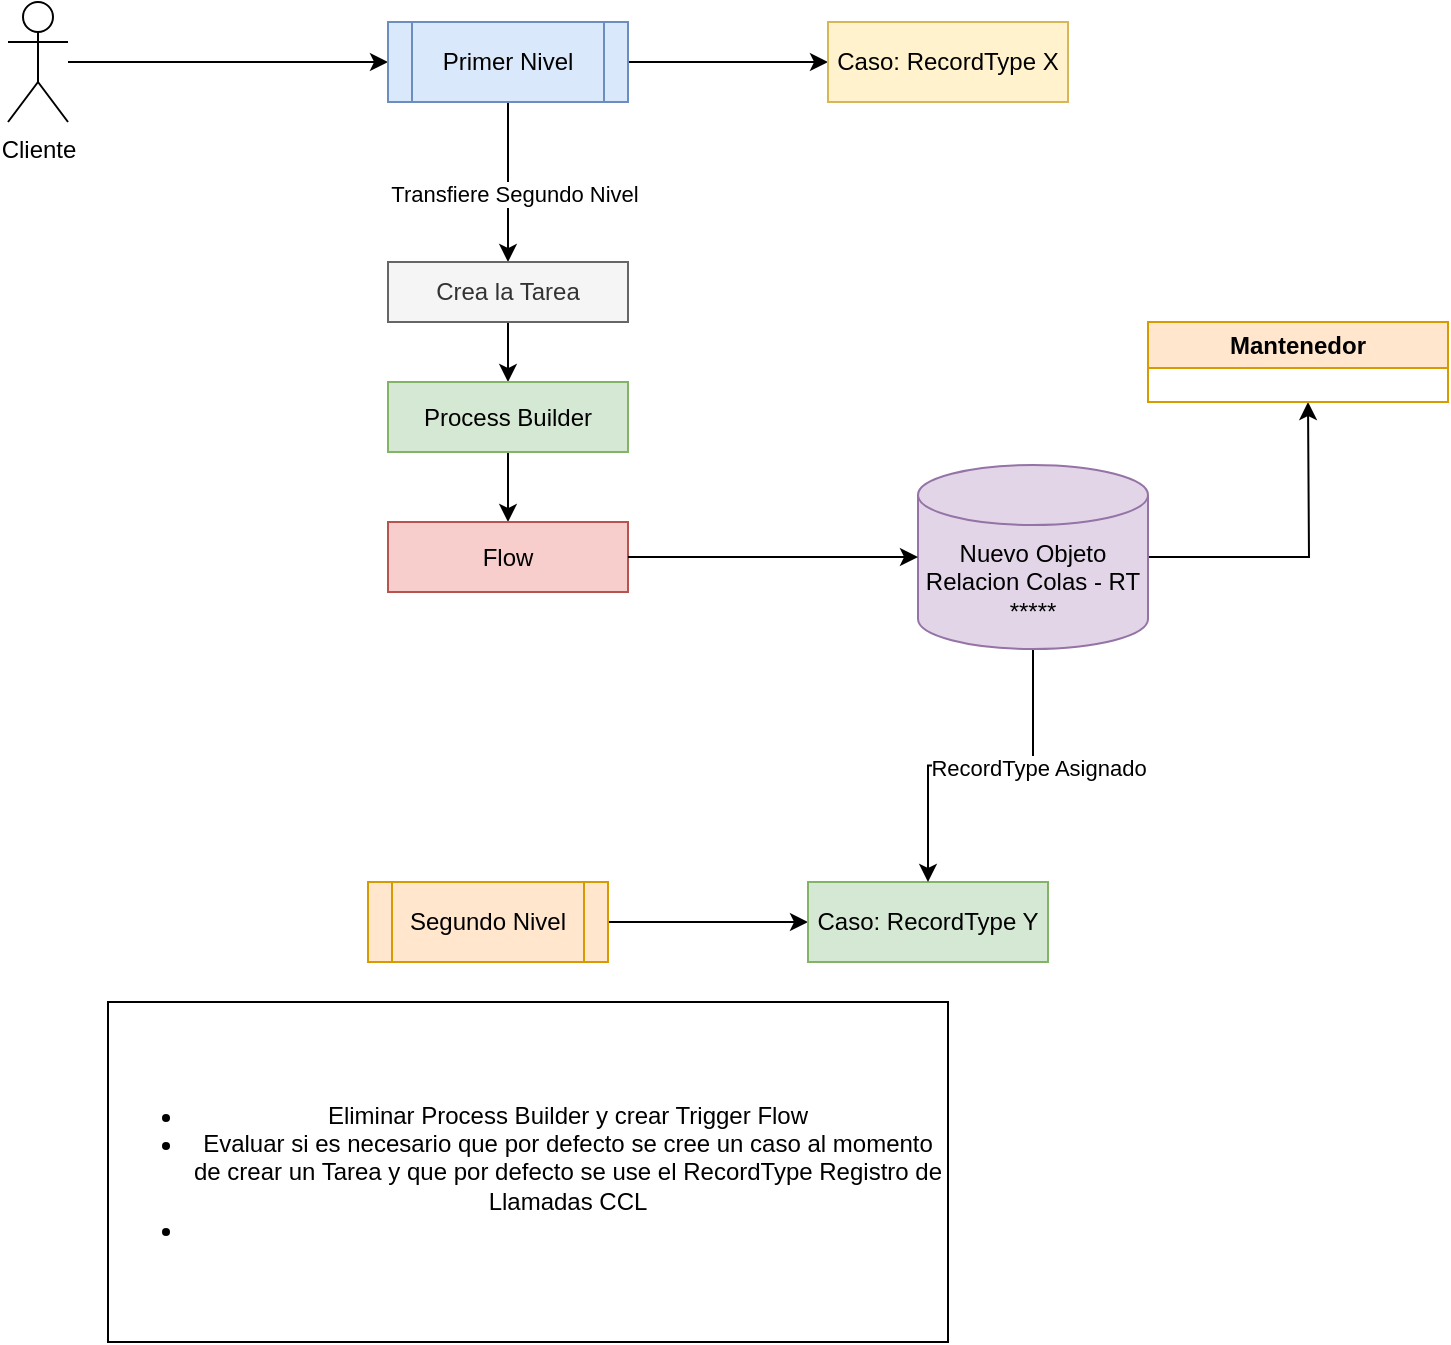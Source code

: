<mxfile version="24.2.3" type="github">
  <diagram name="Página-1" id="21dMazKgDtN5A4R0uCIt">
    <mxGraphModel dx="792" dy="1104" grid="1" gridSize="10" guides="1" tooltips="1" connect="1" arrows="1" fold="1" page="1" pageScale="1" pageWidth="1169" pageHeight="827" math="0" shadow="0">
      <root>
        <mxCell id="0" />
        <mxCell id="1" parent="0" />
        <mxCell id="S1v9DRBgkolXMPgVoIUC-3" style="edgeStyle=orthogonalEdgeStyle;rounded=0;orthogonalLoop=1;jettySize=auto;html=1;" edge="1" parent="1" source="S1v9DRBgkolXMPgVoIUC-1" target="S1v9DRBgkolXMPgVoIUC-2">
          <mxGeometry relative="1" as="geometry" />
        </mxCell>
        <mxCell id="S1v9DRBgkolXMPgVoIUC-1" value="Cliente" style="shape=umlActor;verticalLabelPosition=bottom;verticalAlign=top;html=1;outlineConnect=0;" vertex="1" parent="1">
          <mxGeometry x="100" y="80" width="30" height="60" as="geometry" />
        </mxCell>
        <mxCell id="S1v9DRBgkolXMPgVoIUC-7" value="" style="edgeStyle=orthogonalEdgeStyle;rounded=0;orthogonalLoop=1;jettySize=auto;html=1;" edge="1" parent="1" source="S1v9DRBgkolXMPgVoIUC-2" target="S1v9DRBgkolXMPgVoIUC-6">
          <mxGeometry relative="1" as="geometry">
            <Array as="points">
              <mxPoint x="460" y="110" />
              <mxPoint x="460" y="110" />
            </Array>
          </mxGeometry>
        </mxCell>
        <mxCell id="S1v9DRBgkolXMPgVoIUC-12" style="edgeStyle=orthogonalEdgeStyle;rounded=0;orthogonalLoop=1;jettySize=auto;html=1;" edge="1" parent="1" source="S1v9DRBgkolXMPgVoIUC-2">
          <mxGeometry relative="1" as="geometry">
            <mxPoint x="350" y="210" as="targetPoint" />
          </mxGeometry>
        </mxCell>
        <mxCell id="S1v9DRBgkolXMPgVoIUC-13" value="Transfiere Segundo Nivel" style="edgeLabel;html=1;align=center;verticalAlign=middle;resizable=0;points=[];" vertex="1" connectable="0" parent="S1v9DRBgkolXMPgVoIUC-12">
          <mxGeometry x="0.155" y="2" relative="1" as="geometry">
            <mxPoint as="offset" />
          </mxGeometry>
        </mxCell>
        <mxCell id="S1v9DRBgkolXMPgVoIUC-2" value="Primer Nivel" style="shape=process;whiteSpace=wrap;html=1;backgroundOutline=1;fillColor=#dae8fc;strokeColor=#6c8ebf;" vertex="1" parent="1">
          <mxGeometry x="290" y="90" width="120" height="40" as="geometry" />
        </mxCell>
        <mxCell id="S1v9DRBgkolXMPgVoIUC-11" style="edgeStyle=orthogonalEdgeStyle;rounded=0;orthogonalLoop=1;jettySize=auto;html=1;entryX=0;entryY=0.5;entryDx=0;entryDy=0;" edge="1" parent="1" source="S1v9DRBgkolXMPgVoIUC-4" target="S1v9DRBgkolXMPgVoIUC-8">
          <mxGeometry relative="1" as="geometry" />
        </mxCell>
        <mxCell id="S1v9DRBgkolXMPgVoIUC-4" value="Segundo Nivel" style="shape=process;whiteSpace=wrap;html=1;backgroundOutline=1;fillColor=#ffe6cc;strokeColor=#d79b00;" vertex="1" parent="1">
          <mxGeometry x="280" y="520" width="120" height="40" as="geometry" />
        </mxCell>
        <mxCell id="S1v9DRBgkolXMPgVoIUC-6" value="Caso: RecordType X" style="whiteSpace=wrap;html=1;fillColor=#fff2cc;strokeColor=#d6b656;" vertex="1" parent="1">
          <mxGeometry x="510" y="90" width="120" height="40" as="geometry" />
        </mxCell>
        <mxCell id="S1v9DRBgkolXMPgVoIUC-8" value="Caso: RecordType Y" style="whiteSpace=wrap;html=1;fillColor=#d5e8d4;strokeColor=#82b366;" vertex="1" parent="1">
          <mxGeometry x="500" y="520" width="120" height="40" as="geometry" />
        </mxCell>
        <mxCell id="S1v9DRBgkolXMPgVoIUC-16" value="" style="edgeStyle=orthogonalEdgeStyle;rounded=0;orthogonalLoop=1;jettySize=auto;html=1;" edge="1" parent="1" source="S1v9DRBgkolXMPgVoIUC-14" target="S1v9DRBgkolXMPgVoIUC-15">
          <mxGeometry relative="1" as="geometry" />
        </mxCell>
        <mxCell id="S1v9DRBgkolXMPgVoIUC-14" value="Crea la Tarea" style="rounded=0;whiteSpace=wrap;html=1;fillColor=#f5f5f5;fontColor=#333333;strokeColor=#666666;" vertex="1" parent="1">
          <mxGeometry x="290" y="210" width="120" height="30" as="geometry" />
        </mxCell>
        <mxCell id="S1v9DRBgkolXMPgVoIUC-22" value="" style="edgeStyle=orthogonalEdgeStyle;rounded=0;orthogonalLoop=1;jettySize=auto;html=1;" edge="1" parent="1" source="S1v9DRBgkolXMPgVoIUC-15" target="S1v9DRBgkolXMPgVoIUC-21">
          <mxGeometry relative="1" as="geometry" />
        </mxCell>
        <mxCell id="S1v9DRBgkolXMPgVoIUC-15" value="Process Builder" style="whiteSpace=wrap;html=1;rounded=0;fillColor=#d5e8d4;strokeColor=#82b366;" vertex="1" parent="1">
          <mxGeometry x="290" y="270" width="120" height="35" as="geometry" />
        </mxCell>
        <mxCell id="S1v9DRBgkolXMPgVoIUC-21" value="Flow" style="whiteSpace=wrap;html=1;rounded=0;fillColor=#f8cecc;strokeColor=#b85450;" vertex="1" parent="1">
          <mxGeometry x="290" y="340" width="120" height="35" as="geometry" />
        </mxCell>
        <mxCell id="S1v9DRBgkolXMPgVoIUC-26" style="edgeStyle=orthogonalEdgeStyle;rounded=0;orthogonalLoop=1;jettySize=auto;html=1;entryX=0.5;entryY=0;entryDx=0;entryDy=0;" edge="1" parent="1" source="S1v9DRBgkolXMPgVoIUC-24" target="S1v9DRBgkolXMPgVoIUC-8">
          <mxGeometry relative="1" as="geometry" />
        </mxCell>
        <mxCell id="S1v9DRBgkolXMPgVoIUC-27" value="RecordType Asignado" style="edgeLabel;html=1;align=center;verticalAlign=middle;resizable=0;points=[];" vertex="1" connectable="0" parent="S1v9DRBgkolXMPgVoIUC-26">
          <mxGeometry x="-0.316" y="2" relative="1" as="geometry">
            <mxPoint y="1" as="offset" />
          </mxGeometry>
        </mxCell>
        <mxCell id="S1v9DRBgkolXMPgVoIUC-34" style="edgeStyle=orthogonalEdgeStyle;rounded=0;orthogonalLoop=1;jettySize=auto;html=1;" edge="1" parent="1" source="S1v9DRBgkolXMPgVoIUC-24">
          <mxGeometry relative="1" as="geometry">
            <mxPoint x="750" y="280" as="targetPoint" />
          </mxGeometry>
        </mxCell>
        <mxCell id="S1v9DRBgkolXMPgVoIUC-24" value="Nuevo Objeto Relacion Colas - RT *****" style="shape=cylinder3;whiteSpace=wrap;html=1;boundedLbl=1;backgroundOutline=1;size=15;fillColor=#e1d5e7;strokeColor=#9673a6;" vertex="1" parent="1">
          <mxGeometry x="555" y="311.5" width="115" height="92" as="geometry" />
        </mxCell>
        <mxCell id="S1v9DRBgkolXMPgVoIUC-25" style="edgeStyle=orthogonalEdgeStyle;rounded=0;orthogonalLoop=1;jettySize=auto;html=1;entryX=0;entryY=0.5;entryDx=0;entryDy=0;entryPerimeter=0;" edge="1" parent="1" source="S1v9DRBgkolXMPgVoIUC-21" target="S1v9DRBgkolXMPgVoIUC-24">
          <mxGeometry relative="1" as="geometry" />
        </mxCell>
        <mxCell id="S1v9DRBgkolXMPgVoIUC-31" value="&lt;ul&gt;&lt;li&gt;Eliminar Process Builder y crear Trigger Flow&lt;/li&gt;&lt;li&gt;Evaluar si es necesario que por defecto se cree un caso al momento de crear un Tarea y que por defecto se use el RecordType Registro de Llamadas CCL&lt;/li&gt;&lt;li&gt;&lt;br&gt;&lt;/li&gt;&lt;/ul&gt;" style="rounded=0;whiteSpace=wrap;html=1;" vertex="1" parent="1">
          <mxGeometry x="150" y="580" width="420" height="170" as="geometry" />
        </mxCell>
        <mxCell id="S1v9DRBgkolXMPgVoIUC-39" value="Mantenedor" style="swimlane;whiteSpace=wrap;html=1;fillColor=#ffe6cc;strokeColor=#d79b00;" vertex="1" parent="1">
          <mxGeometry x="670" y="240" width="150" height="40" as="geometry" />
        </mxCell>
      </root>
    </mxGraphModel>
  </diagram>
</mxfile>
